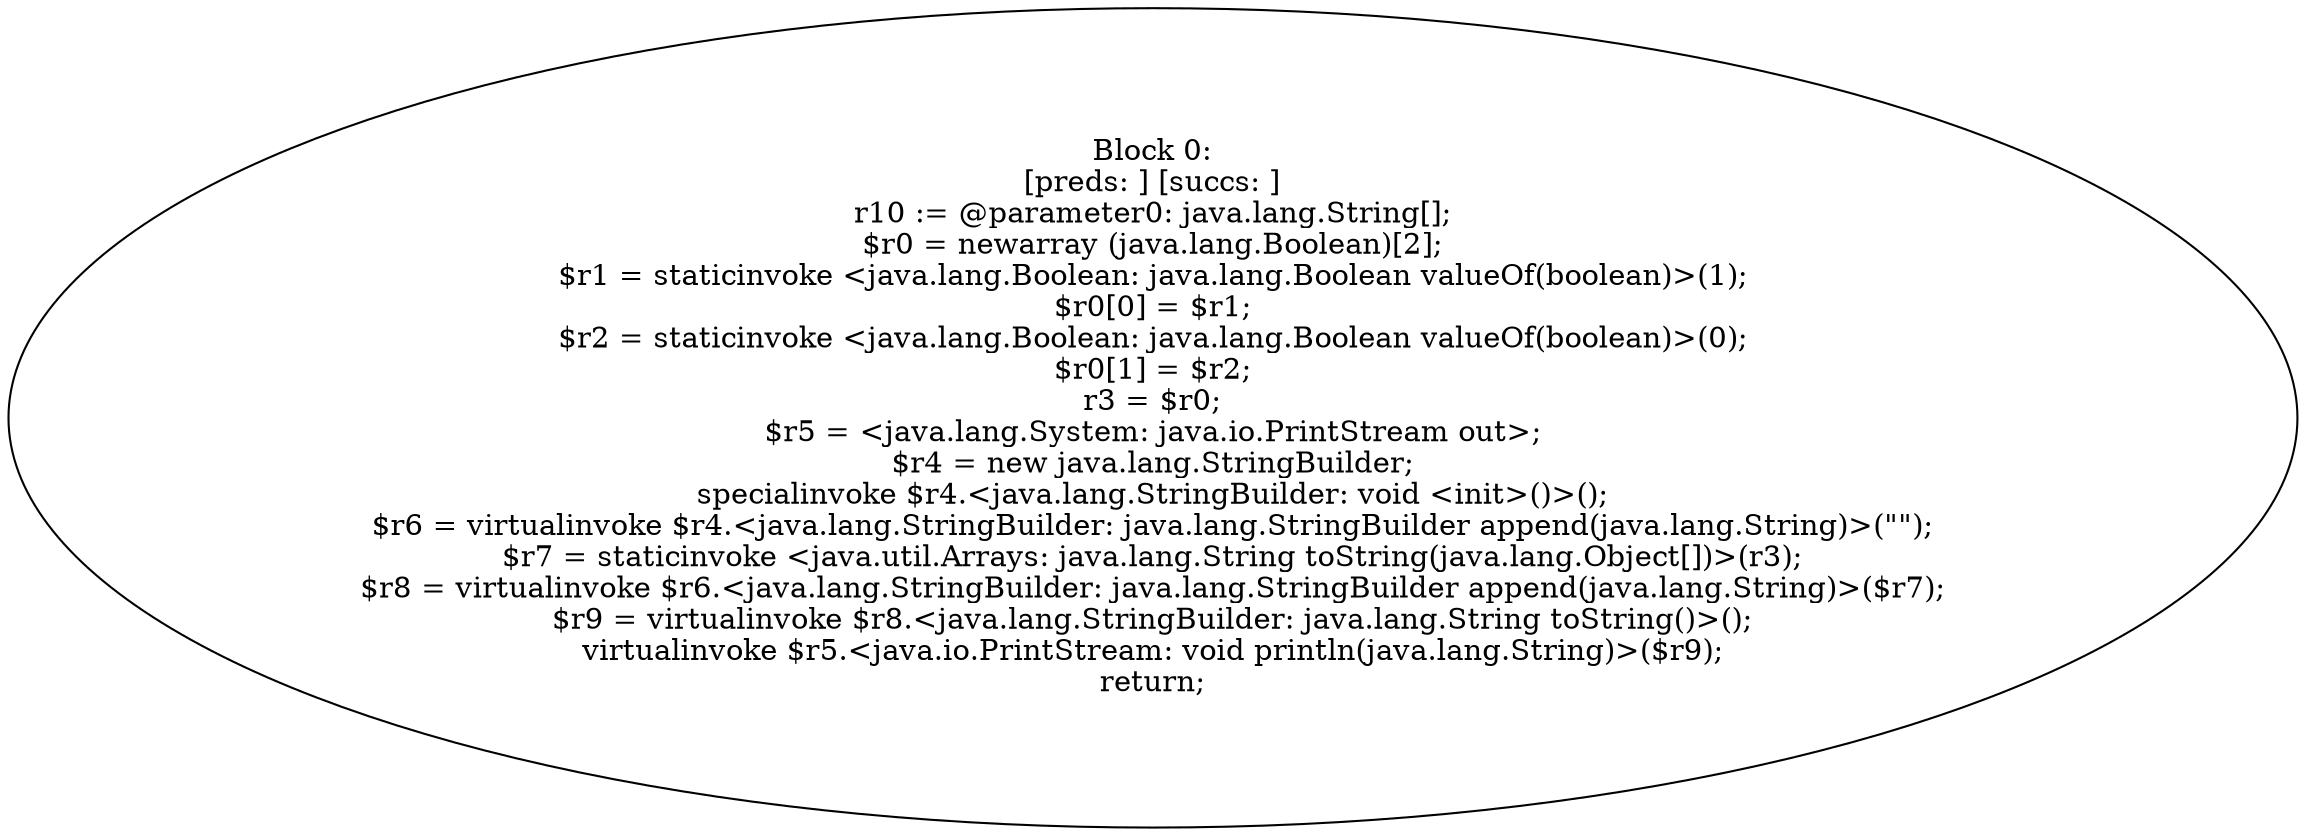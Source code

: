 digraph "unitGraph" {
    "Block 0:
[preds: ] [succs: ]
r10 := @parameter0: java.lang.String[];
$r0 = newarray (java.lang.Boolean)[2];
$r1 = staticinvoke <java.lang.Boolean: java.lang.Boolean valueOf(boolean)>(1);
$r0[0] = $r1;
$r2 = staticinvoke <java.lang.Boolean: java.lang.Boolean valueOf(boolean)>(0);
$r0[1] = $r2;
r3 = $r0;
$r5 = <java.lang.System: java.io.PrintStream out>;
$r4 = new java.lang.StringBuilder;
specialinvoke $r4.<java.lang.StringBuilder: void <init>()>();
$r6 = virtualinvoke $r4.<java.lang.StringBuilder: java.lang.StringBuilder append(java.lang.String)>(\"\");
$r7 = staticinvoke <java.util.Arrays: java.lang.String toString(java.lang.Object[])>(r3);
$r8 = virtualinvoke $r6.<java.lang.StringBuilder: java.lang.StringBuilder append(java.lang.String)>($r7);
$r9 = virtualinvoke $r8.<java.lang.StringBuilder: java.lang.String toString()>();
virtualinvoke $r5.<java.io.PrintStream: void println(java.lang.String)>($r9);
return;
"
}
